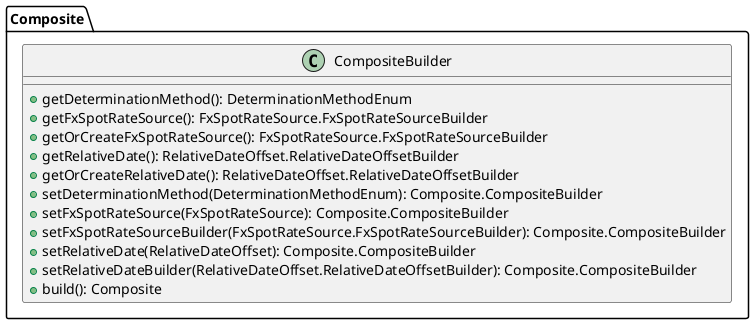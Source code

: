 @startuml

    class Composite.CompositeBuilder [[Composite.CompositeBuilder.html]] {
        +getDeterminationMethod(): DeterminationMethodEnum
        +getFxSpotRateSource(): FxSpotRateSource.FxSpotRateSourceBuilder
        +getOrCreateFxSpotRateSource(): FxSpotRateSource.FxSpotRateSourceBuilder
        +getRelativeDate(): RelativeDateOffset.RelativeDateOffsetBuilder
        +getOrCreateRelativeDate(): RelativeDateOffset.RelativeDateOffsetBuilder
        +setDeterminationMethod(DeterminationMethodEnum): Composite.CompositeBuilder
        +setFxSpotRateSource(FxSpotRateSource): Composite.CompositeBuilder
        +setFxSpotRateSourceBuilder(FxSpotRateSource.FxSpotRateSourceBuilder): Composite.CompositeBuilder
        +setRelativeDate(RelativeDateOffset): Composite.CompositeBuilder
        +setRelativeDateBuilder(RelativeDateOffset.RelativeDateOffsetBuilder): Composite.CompositeBuilder
        +build(): Composite
    }

@enduml
